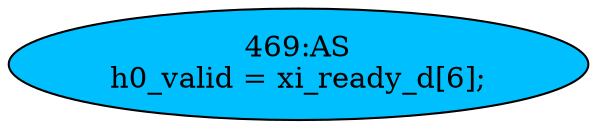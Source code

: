 strict digraph "" {
	node [label="\N"];
	"469:AS"	 [ast="<pyverilog.vparser.ast.Assign object at 0x7f9442a417d0>",
		def_var="['h0_valid']",
		fillcolor=deepskyblue,
		label="469:AS
h0_valid = xi_ready_d[6];",
		statements="[]",
		style=filled,
		typ=Assign,
		use_var="['xi_ready_d']"];
}
